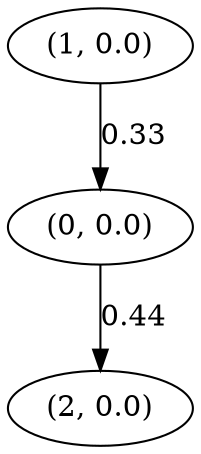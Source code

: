 digraph {
    0 [ label = "(0, 0.0)" ]
    1 [ label = "(1, 0.0)" ]
    2 [ label = "(2, 0.0)" ]
    1 -> 0 [ label = "0.33" ]
    0 -> 2 [ label = "0.44" ]
}

